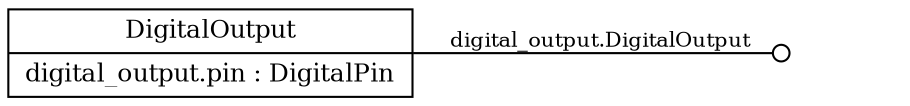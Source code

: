 //To create PNG: dot -Tpng led.dot > led.png

digraph g {

	graph [ rankdir = "LR"];
	
	node [ fontsize = "12" shape = "point"];
	edge [];
	
	// Definition of the group
	"Component" [
	label = "<f0> DigitalOutput | <f1> digital_output.pin : DigitalPin"
	shape = "record"
	];

	// Definition of one port
	"PP1" [label = "" shape = "plaintext"];
	"Component" -> "PP1" [label = "digital_output.DigitalOutput" fontsize = "10" arrowhead = "odot"];

}
